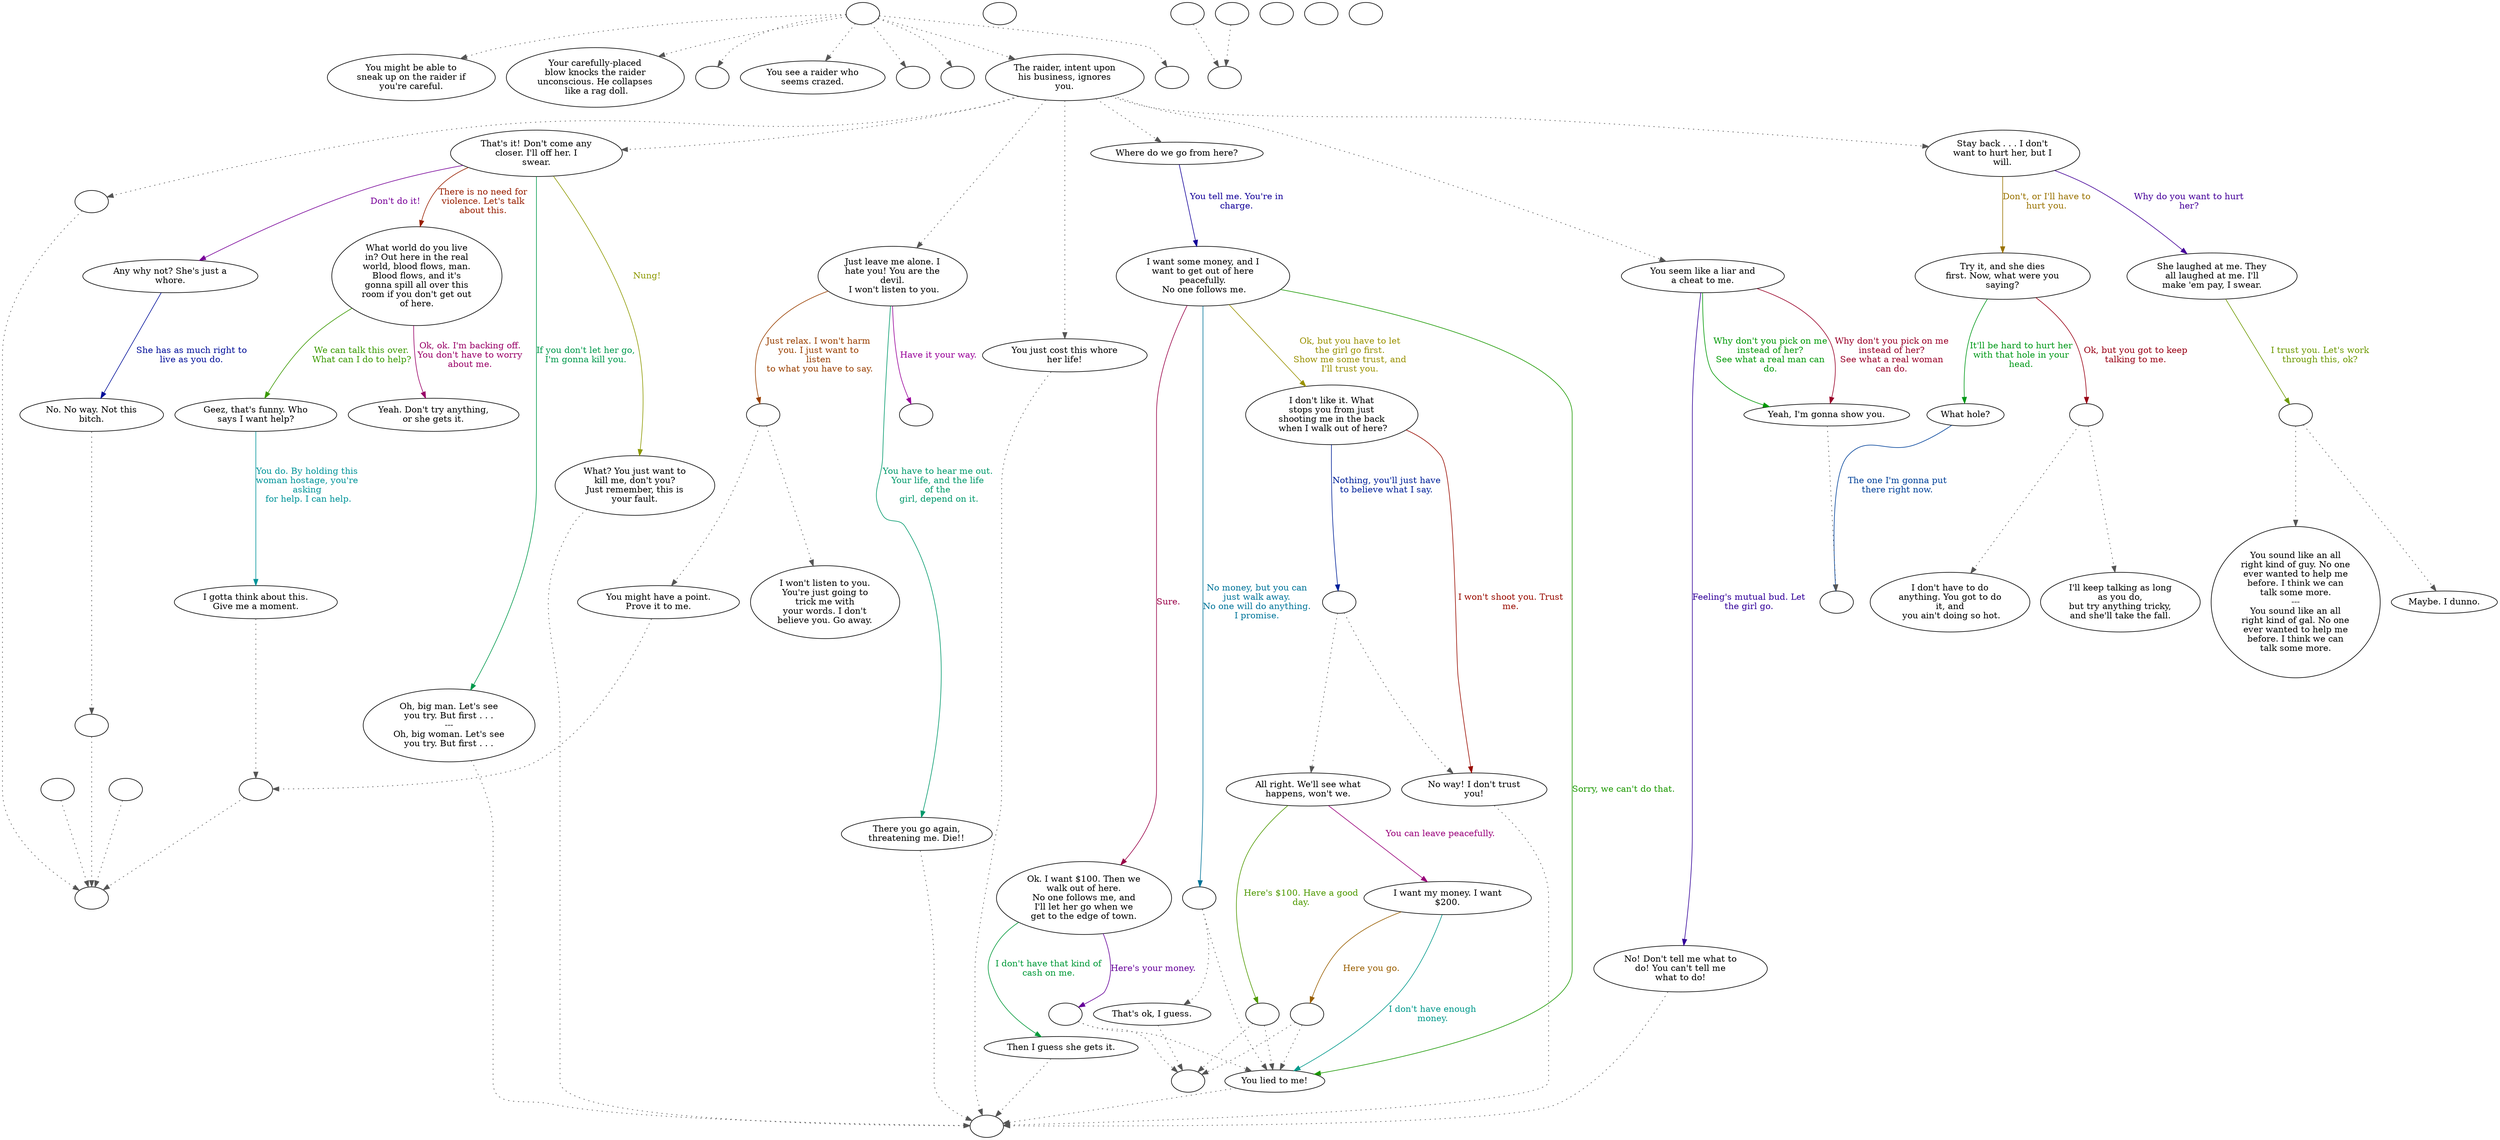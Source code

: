 digraph JTRAIDER {
  "start" [style=filled       fillcolor="#FFFFFF"       color="#000000"]
  "start" -> "critter_p_proc" [style=dotted color="#555555"]
  "start" -> "damage_p_proc" [style=dotted color="#555555"]
  "start" -> "destroy_p_proc" [style=dotted color="#555555"]
  "start" -> "look_at_p_proc" [style=dotted color="#555555"]
  "start" -> "map_enter_p_proc" [style=dotted color="#555555"]
  "start" -> "pickup_p_proc" [style=dotted color="#555555"]
  "start" -> "talk_p_proc" [style=dotted color="#555555"]
  "start" -> "timed_event_p_proc" [style=dotted color="#555555"]
  "start" [label=""]
  "critter_p_proc" [style=filled       fillcolor="#FFFFFF"       color="#000000"]
  "critter_p_proc" [label="You might be able to\nsneak up on the raider if\nyou're careful."]
  "damage_p_proc" [style=filled       fillcolor="#FFFFFF"       color="#000000"]
  "damage_p_proc" [label="Your carefully-placed\nblow knocks the raider\nunconscious. He collapses\n like a rag doll."]
  "destroy_p_proc" [style=filled       fillcolor="#FFFFFF"       color="#000000"]
  "destroy_p_proc" [label=""]
  "look_at_p_proc" [style=filled       fillcolor="#FFFFFF"       color="#000000"]
  "look_at_p_proc" [label="You see a raider who\nseems crazed."]
  "map_enter_p_proc" [style=filled       fillcolor="#FFFFFF"       color="#000000"]
  "map_enter_p_proc" [label=""]
  "pickup_p_proc" [style=filled       fillcolor="#FFFFFF"       color="#000000"]
  "pickup_p_proc" [label=""]
  "talk_p_proc" [style=filled       fillcolor="#FFFFFF"       color="#000000"]
  "talk_p_proc" -> "get_reaction" [style=dotted color="#555555"]
  "talk_p_proc" -> "Raider34" [style=dotted color="#555555"]
  "talk_p_proc" -> "Raider0" [style=dotted color="#555555"]
  "talk_p_proc" -> "Raider17" [style=dotted color="#555555"]
  "talk_p_proc" -> "Raider9" [style=dotted color="#555555"]
  "talk_p_proc" -> "Raider21" [style=dotted color="#555555"]
  "talk_p_proc" -> "Raider31" [style=dotted color="#555555"]
  "talk_p_proc" [label="The raider, intent upon\nhis business, ignores\nyou."]
  "timed_event_p_proc" [style=filled       fillcolor="#FFFFFF"       color="#000000"]
  "timed_event_p_proc" [label=""]
  "Raider0" [style=filled       fillcolor="#FFFFFF"       color="#000000"]
  "Raider0" [label="That's it! Don't come any\ncloser. I'll off her. I\nswear."]
  "Raider0" -> "Raider1" [label="Nung!" color="#8D9900" fontcolor="#8D9900"]
  "Raider0" -> "Raider2" [label="Don't do it!" color="#780099" fontcolor="#780099"]
  "Raider0" -> "Raider8" [label="If you don't let her go,\nI'm gonna kill you." color="#00994C" fontcolor="#00994C"]
  "Raider0" -> "Raider4" [label="There is no need for\nviolence. Let's talk\nabout this." color="#991F00" fontcolor="#991F00"]
  "Raider1" [style=filled       fillcolor="#FFFFFF"       color="#000000"]
  "Raider1" -> "RaiderSnap" [style=dotted color="#555555"]
  "Raider1" [label="What? You just want to\nkill me, don't you?\nJust remember, this is\nyour fault."]
  "Raider2" [style=filled       fillcolor="#FFFFFF"       color="#000000"]
  "Raider2" [label="Any why not? She's just a\nwhore."]
  "Raider2" -> "Raider3" [label="She has as much right to\nlive as you do." color="#000E99" fontcolor="#000E99"]
  "Raider3" [style=filled       fillcolor="#FFFFFF"       color="#000000"]
  "Raider3" -> "DownReact" [style=dotted color="#555555"]
  "Raider3" [label="No. No way. Not this\nbitch."]
  "Raider4" [style=filled       fillcolor="#FFFFFF"       color="#000000"]
  "Raider4" [label="What world do you live\nin? Out here in the real\nworld, blood flows, man.\nBlood flows, and it's\ngonna spill all over this\nroom if you don't get out\nof here."]
  "Raider4" -> "Raider5" [label="We can talk this over.\nWhat can I do to help?" color="#3A9900" fontcolor="#3A9900"]
  "Raider4" -> "Raider7" [label="Ok, ok. I'm backing off.\nYou don't have to worry\nabout me." color="#990067" fontcolor="#990067"]
  "Raider5" [style=filled       fillcolor="#FFFFFF"       color="#000000"]
  "Raider5" [label="Geez, that's funny. Who\nsays I want help?"]
  "Raider5" -> "Raider6" [label="You do. By holding this\nwoman hostage, you're\nasking\n for help. I can help." color="#009499" fontcolor="#009499"]
  "Raider6" [style=filled       fillcolor="#FFFFFF"       color="#000000"]
  "Raider6" -> "UpReact" [style=dotted color="#555555"]
  "Raider6" [label="I gotta think about this.\nGive me a moment."]
  "Raider7" [style=filled       fillcolor="#FFFFFF"       color="#000000"]
  "Raider7" [label="Yeah. Don't try anything,\nor she gets it."]
  "Raider8" [style=filled       fillcolor="#FFFFFF"       color="#000000"]
  "Raider8" -> "RaiderSnap" [style=dotted color="#555555"]
  "Raider8" [label="Oh, big man. Let's see\nyou try. But first . . .\n---\nOh, big woman. Let's see\nyou try. But first . . ."]
  "Raider9" [style=filled       fillcolor="#FFFFFF"       color="#000000"]
  "Raider9" [label="Stay back . . . I don't\nwant to hurt her, but I\nwill."]
  "Raider9" -> "Raider10" [label="Don't, or I'll have to\nhurt you." color="#997200" fontcolor="#997200"]
  "Raider9" -> "Raider14" [label="Why do you want to hurt\nher?" color="#450099" fontcolor="#450099"]
  "Raider10" [style=filled       fillcolor="#FFFFFF"       color="#000000"]
  "Raider10" [label="Try it, and she dies\nfirst. Now, what were you\nsaying?"]
  "Raider10" -> "Raider11" [label="It'll be hard to hurt her\nwith that hole in your\nhead." color="#009918" fontcolor="#009918"]
  "Raider10" -> "Raider10a" [label="Ok, but you got to keep\ntalking to me." color="#990014" fontcolor="#990014"]
  "Raider10a" [style=filled       fillcolor="#FFFFFF"       color="#000000"]
  "Raider10a" -> "Raider12" [style=dotted color="#555555"]
  "Raider10a" -> "Raider13" [style=dotted color="#555555"]
  "Raider10a" [label=""]
  "Raider11" [style=filled       fillcolor="#FFFFFF"       color="#000000"]
  "Raider11" [label="What hole?"]
  "Raider11" -> "RaiderCombat" [label="The one I'm gonna put\nthere right now." color="#004199" fontcolor="#004199"]
  "Raider12" [style=filled       fillcolor="#FFFFFF"       color="#000000"]
  "Raider12" [label="I'll keep talking as long\nas you do,\nbut try anything tricky,\nand she'll take the fall."]
  "Raider13" [style=filled       fillcolor="#FFFFFF"       color="#000000"]
  "Raider13" [label="I don't have to do\nanything. You got to do\nit, and\n you ain't doing so hot."]
  "Raider14" [style=filled       fillcolor="#FFFFFF"       color="#000000"]
  "Raider14" [label="She laughed at me. They\nall laughed at me. I'll\nmake 'em pay, I swear."]
  "Raider14" -> "Raider14a" [label="I trust you. Let's work\nthrough this, ok?" color="#6D9900" fontcolor="#6D9900"]
  "Raider14a" [style=filled       fillcolor="#FFFFFF"       color="#000000"]
  "Raider14a" -> "Raider16" [style=dotted color="#555555"]
  "Raider14a" -> "Raider15" [style=dotted color="#555555"]
  "Raider14a" [label=""]
  "Raider15" [style=filled       fillcolor="#FFFFFF"       color="#000000"]
  "Raider15" [label="Maybe. I dunno."]
  "Raider16" [style=filled       fillcolor="#FFFFFF"       color="#000000"]
  "Raider16" [label="You sound like an all\nright kind of guy. No one\never wanted to help me\nbefore. I think we can\ntalk some more.\n---\nYou sound like an all\nright kind of gal. No one\never wanted to help me\nbefore. I think we can\ntalk some more."]
  "Raider17" [style=filled       fillcolor="#FFFFFF"       color="#000000"]
  "Raider17" [label="Just leave me alone. I\nhate you! You are the\ndevil.\n I won't listen to you."]
  "Raider17" -> "Raider17a" [label="Have it your way." color="#980099" fontcolor="#980099"]
  "Raider17" -> "Raider18" [label="You have to hear me out.\nYour life, and the life\nof the\n girl, depend on it." color="#00996B" fontcolor="#00996B"]
  "Raider17" -> "Raider17b" [label="Just relax. I won't harm\nyou. I just want to\nlisten\n to what you have to say." color="#993F00" fontcolor="#993F00"]
  "Raider17a" [style=filled       fillcolor="#FFFFFF"       color="#000000"]
  "Raider17a" [label=""]
  "Raider17b" [style=filled       fillcolor="#FFFFFF"       color="#000000"]
  "Raider17b" -> "Raider20" [style=dotted color="#555555"]
  "Raider17b" -> "Raider19" [style=dotted color="#555555"]
  "Raider17b" [label=""]
  "Raider18" [style=filled       fillcolor="#FFFFFF"       color="#000000"]
  "Raider18" -> "RaiderSnap" [style=dotted color="#555555"]
  "Raider18" [label="There you go again,\nthreatening me. Die!!"]
  "Raider19" [style=filled       fillcolor="#FFFFFF"       color="#000000"]
  "Raider19" [label="I won't listen to you.\nYou're just going to\ntrick me with\nyour words. I don't\nbelieve you. Go away."]
  "Raider20" [style=filled       fillcolor="#FFFFFF"       color="#000000"]
  "Raider20" -> "UpReact" [style=dotted color="#555555"]
  "Raider20" [label="You might have a point.\nProve it to me."]
  "Raider21" [style=filled       fillcolor="#FFFFFF"       color="#000000"]
  "Raider21" [label="Where do we go from here?"]
  "Raider21" -> "Raider22" [label="You tell me. You're in\ncharge." color="#120099" fontcolor="#120099"]
  "Raider22" [style=filled       fillcolor="#FFFFFF"       color="#000000"]
  "Raider22" [label="I want some money, and I\nwant to get out of here\npeacefully.\n No one follows me."]
  "Raider22" -> "Raider23" [label="Sorry, we can't do that." color="#1B9900" fontcolor="#1B9900"]
  "Raider22" -> "Raider24" [label="Sure." color="#990047" fontcolor="#990047"]
  "Raider22" -> "Raider22a" [label="No money, but you can\njust walk away.\nNo one will do anything.\nI promise." color="#007499" fontcolor="#007499"]
  "Raider22" -> "Raider27" [label="Ok, but you have to let\nthe girl go first.\nShow me some trust, and\nI'll trust you." color="#999100" fontcolor="#999100"]
  "Raider22a" [style=filled       fillcolor="#FFFFFF"       color="#000000"]
  "Raider22a" -> "Raider26" [style=dotted color="#555555"]
  "Raider22a" -> "Raider23" [style=dotted color="#555555"]
  "Raider22a" [label=""]
  "Raider23" [style=filled       fillcolor="#FFFFFF"       color="#000000"]
  "Raider23" -> "RaiderSnap" [style=dotted color="#555555"]
  "Raider23" [label="You lied to me!"]
  "Raider24" [style=filled       fillcolor="#FFFFFF"       color="#000000"]
  "Raider24" [label="Ok. I want $100. Then we\nwalk out of here.\nNo one follows me, and\nI'll let her go when we\nget to the edge of town."]
  "Raider24" -> "Raider24a" [label="Here's your money." color="#650099" fontcolor="#650099"]
  "Raider24" -> "Raider25" [label="I don't have that kind of\ncash on me." color="#009938" fontcolor="#009938"]
  "Raider24a" [style=filled       fillcolor="#FFFFFF"       color="#000000"]
  "Raider24a" -> "safe" [style=dotted color="#555555"]
  "Raider24a" -> "Raider23" [style=dotted color="#555555"]
  "Raider24a" [label=""]
  "Raider25" [style=filled       fillcolor="#FFFFFF"       color="#000000"]
  "Raider25" -> "RaiderSnap" [style=dotted color="#555555"]
  "Raider25" [label="Then I guess she gets it."]
  "Raider26" [style=filled       fillcolor="#FFFFFF"       color="#000000"]
  "Raider26" -> "safe" [style=dotted color="#555555"]
  "Raider26" [label="That's ok, I guess."]
  "Raider27" [style=filled       fillcolor="#FFFFFF"       color="#000000"]
  "Raider27" [label="I don't like it. What\nstops you from just\nshooting me in the back\n when I walk out of here?"]
  "Raider27" -> "Raider28" [label="I won't shoot you. Trust\nme." color="#990B00" fontcolor="#990B00"]
  "Raider27" -> "Raider27a" [label="Nothing, you'll just have\nto believe what I say." color="#002199" fontcolor="#002199"]
  "Raider27a" [style=filled       fillcolor="#FFFFFF"       color="#000000"]
  "Raider27a" -> "Raider29" [style=dotted color="#555555"]
  "Raider27a" -> "Raider28" [style=dotted color="#555555"]
  "Raider27a" [label=""]
  "Raider28" [style=filled       fillcolor="#FFFFFF"       color="#000000"]
  "Raider28" -> "RaiderSnap" [style=dotted color="#555555"]
  "Raider28" [label="No way! I don't trust\nyou!"]
  "Raider29" [style=filled       fillcolor="#FFFFFF"       color="#000000"]
  "Raider29" [label="All right. We'll see what\nhappens, won't we."]
  "Raider29" -> "Raider29a" [label="Here's $100. Have a good\nday." color="#4E9900" fontcolor="#4E9900"]
  "Raider29" -> "Raider30" [label="You can leave peacefully." color="#99007A" fontcolor="#99007A"]
  "Raider29a" [style=filled       fillcolor="#FFFFFF"       color="#000000"]
  "Raider29a" -> "safe" [style=dotted color="#555555"]
  "Raider29a" -> "Raider23" [style=dotted color="#555555"]
  "Raider29a" [label=""]
  "Raider30" [style=filled       fillcolor="#FFFFFF"       color="#000000"]
  "Raider30" [label="I want my money. I want\n$200."]
  "Raider30" -> "Raider23" [label="I don't have enough\nmoney." color="#00998B" fontcolor="#00998B"]
  "Raider30" -> "Raider30a" [label="Here you go." color="#995E00" fontcolor="#995E00"]
  "Raider30a" [style=filled       fillcolor="#FFFFFF"       color="#000000"]
  "Raider30a" -> "safe" [style=dotted color="#555555"]
  "Raider30a" -> "Raider23" [style=dotted color="#555555"]
  "Raider30a" [label=""]
  "Raider31" [style=filled       fillcolor="#FFFFFF"       color="#000000"]
  "Raider31" [label="You seem like a liar and\na cheat to me."]
  "Raider31" -> "Raider32" [label="Feeling's mutual bud. Let\nthe girl go." color="#320099" fontcolor="#320099"]
  "Raider31" -> "Raider33" [label="Why don't you pick on me\ninstead of her?\nSee what a real man can\ndo." color="#009905" fontcolor="#009905"]
  "Raider31" -> "Raider33" [label="Why don't you pick on me\ninstead of her?\nSee what a real woman\ncan do." color="#990028" fontcolor="#990028"]
  "Raider32" [style=filled       fillcolor="#FFFFFF"       color="#000000"]
  "Raider32" -> "RaiderSnap" [style=dotted color="#555555"]
  "Raider32" [label="No! Don't tell me what to\ndo! You can't tell me\nwhat to do!"]
  "Raider33" [style=filled       fillcolor="#FFFFFF"       color="#000000"]
  "Raider33" -> "RaiderCombat" [style=dotted color="#555555"]
  "Raider33" [label="Yeah, I'm gonna show you."]
  "Raider34" [style=filled       fillcolor="#FFFFFF"       color="#000000"]
  "Raider34" -> "RaiderSnap" [style=dotted color="#555555"]
  "Raider34" [label="You just cost this whore\nher life!"]
  "Raiderend" [style=filled       fillcolor="#FFFFFF"       color="#000000"]
  "Raiderend" [label=""]
  "RaiderCombat" [style=filled       fillcolor="#FFFFFF"       color="#000000"]
  "RaiderCombat" [label=""]
  "RaiderSnap" [style=filled       fillcolor="#FFFFFF"       color="#000000"]
  "RaiderSnap" [label=""]
  "safe" [style=filled       fillcolor="#FFFFFF"       color="#000000"]
  "safe" [label=""]
  "get_reaction" [style=filled       fillcolor="#FFFFFF"       color="#000000"]
  "get_reaction" -> "ReactToLevel" [style=dotted color="#555555"]
  "get_reaction" [label=""]
  "ReactToLevel" [style=filled       fillcolor="#FFFFFF"       color="#000000"]
  "ReactToLevel" [label=""]
  "LevelToReact" [style=filled       fillcolor="#FFFFFF"       color="#000000"]
  "LevelToReact" [label=""]
  "UpReact" [style=filled       fillcolor="#FFFFFF"       color="#000000"]
  "UpReact" -> "ReactToLevel" [style=dotted color="#555555"]
  "UpReact" [label=""]
  "DownReact" [style=filled       fillcolor="#FFFFFF"       color="#000000"]
  "DownReact" -> "ReactToLevel" [style=dotted color="#555555"]
  "DownReact" [label=""]
  "BottomReact" [style=filled       fillcolor="#FFFFFF"       color="#000000"]
  "BottomReact" [label=""]
  "TopReact" [style=filled       fillcolor="#FFFFFF"       color="#000000"]
  "TopReact" [label=""]
  "BigUpReact" [style=filled       fillcolor="#FFFFFF"       color="#000000"]
  "BigUpReact" -> "ReactToLevel" [style=dotted color="#555555"]
  "BigUpReact" [label=""]
  "BigDownReact" [style=filled       fillcolor="#FFFFFF"       color="#000000"]
  "BigDownReact" -> "ReactToLevel" [style=dotted color="#555555"]
  "BigDownReact" [label=""]
  "UpReactLevel" [style=filled       fillcolor="#FFFFFF"       color="#000000"]
  "UpReactLevel" -> "LevelToReact" [style=dotted color="#555555"]
  "UpReactLevel" [label=""]
  "DownReactLevel" [style=filled       fillcolor="#FFFFFF"       color="#000000"]
  "DownReactLevel" -> "LevelToReact" [style=dotted color="#555555"]
  "DownReactLevel" [label=""]
  "Goodbyes" [style=filled       fillcolor="#FFFFFF"       color="#000000"]
  "Goodbyes" [label=""]
}